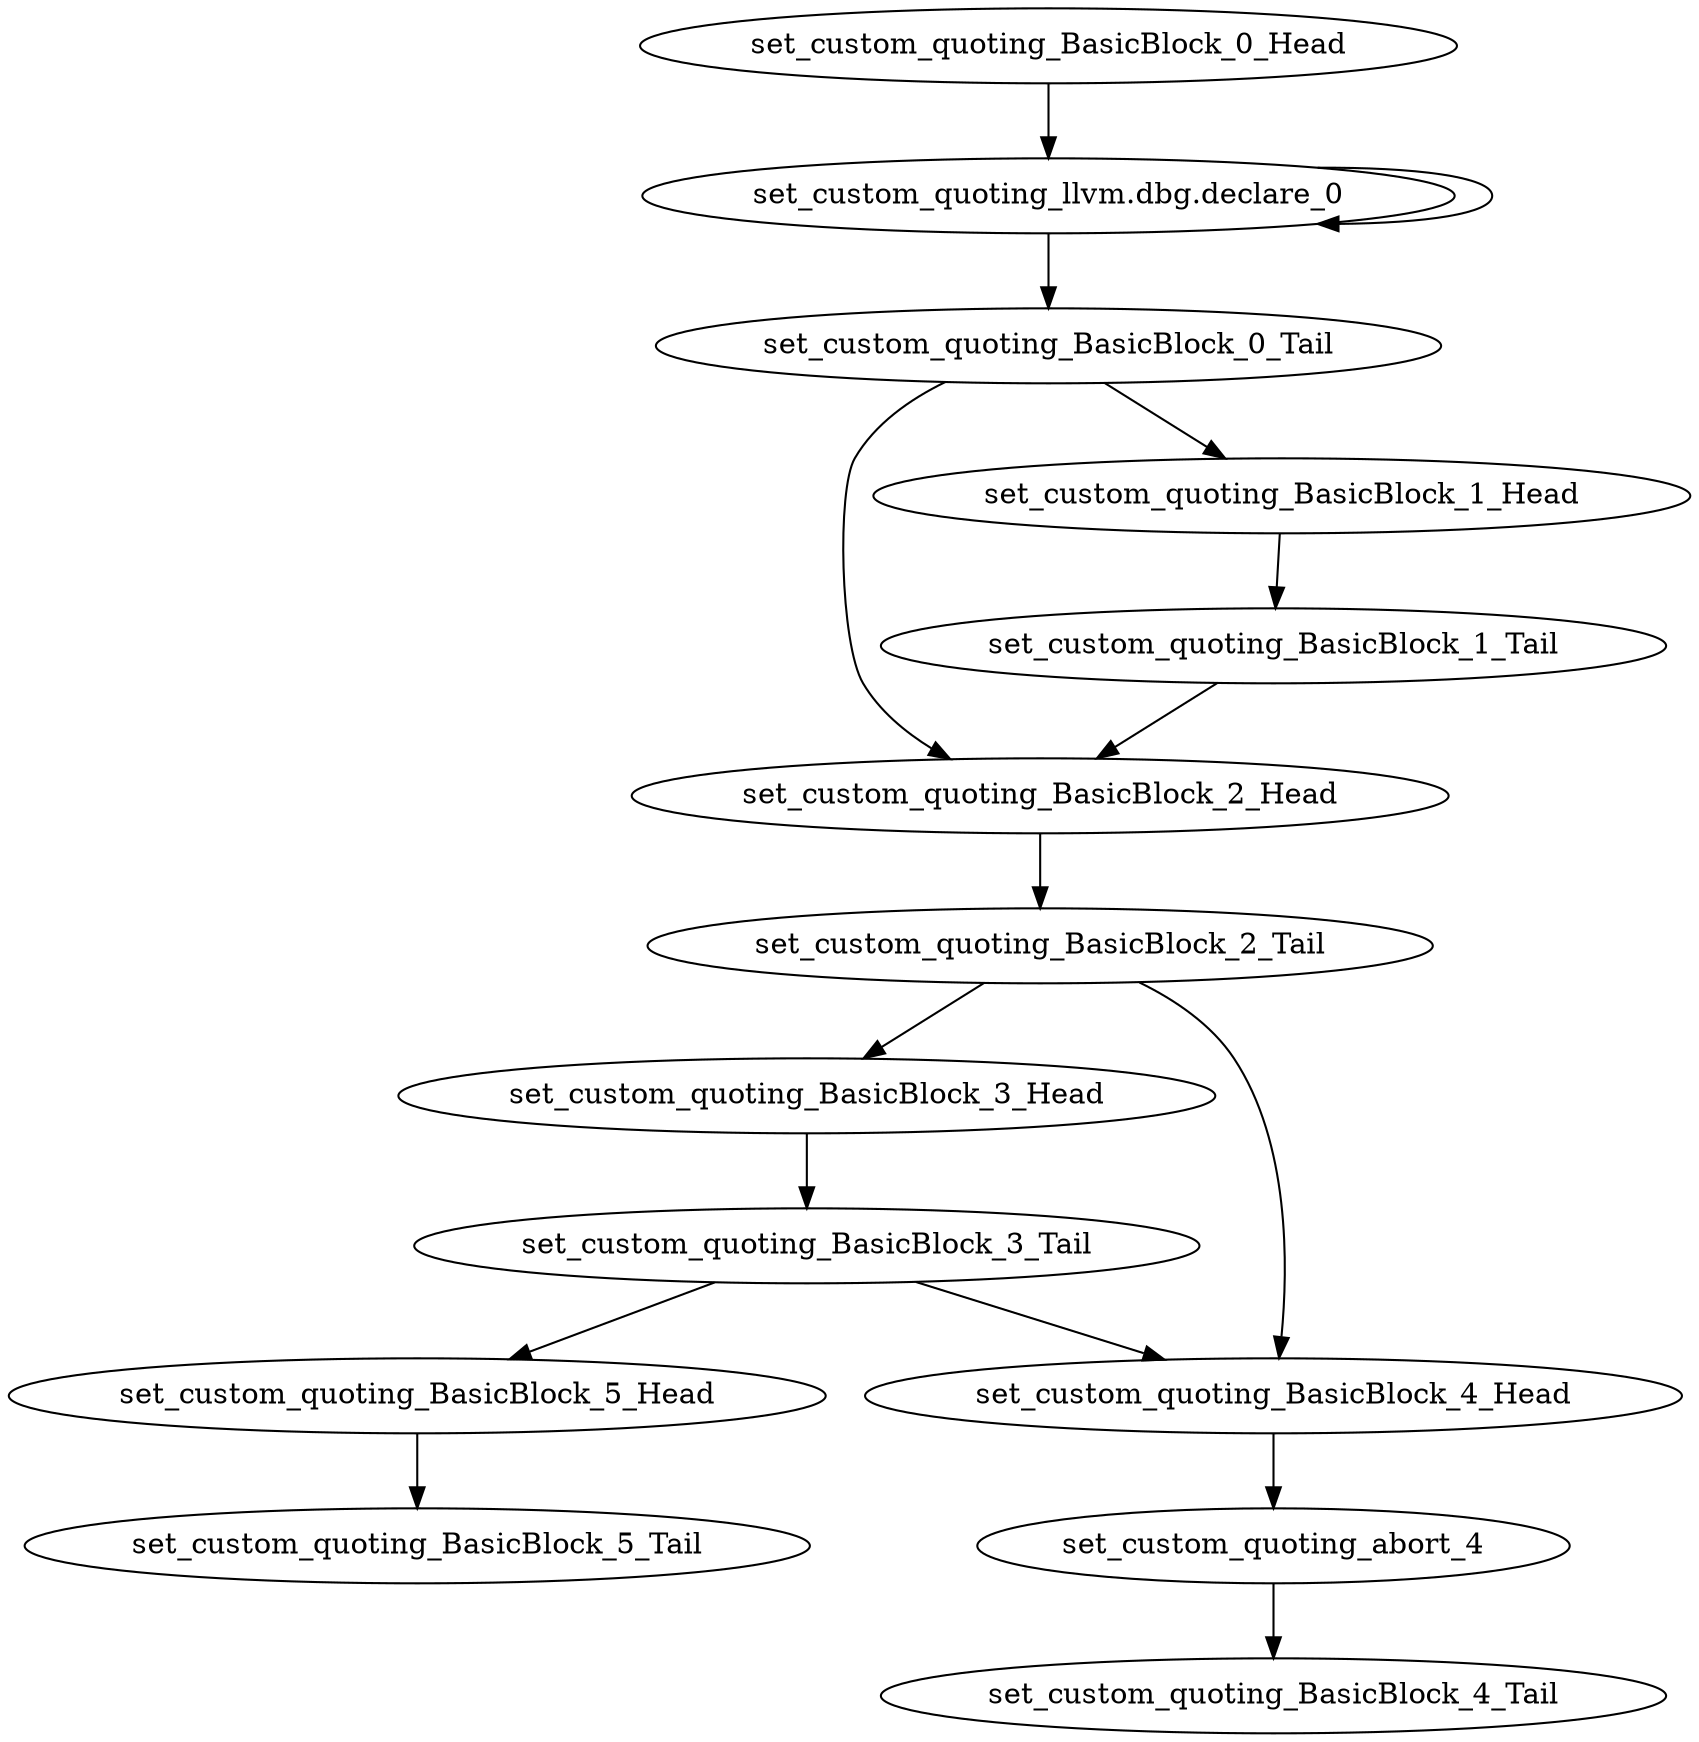 digraph G {
    "set_custom_quoting_llvm.dbg.declare_0" -> "set_custom_quoting_llvm.dbg.declare_0"
    "set_custom_quoting_llvm.dbg.declare_0" -> "set_custom_quoting_BasicBlock_0_Tail"
    "set_custom_quoting_BasicBlock_3_Head" -> "set_custom_quoting_BasicBlock_3_Tail"
    "set_custom_quoting_BasicBlock_1_Tail" -> "set_custom_quoting_BasicBlock_2_Head"
    "set_custom_quoting_BasicBlock_0_Tail" -> "set_custom_quoting_BasicBlock_1_Head"
    "set_custom_quoting_BasicBlock_0_Tail" -> "set_custom_quoting_BasicBlock_2_Head"
    "set_custom_quoting_abort_4" -> "set_custom_quoting_BasicBlock_4_Tail"
    "set_custom_quoting_BasicBlock_4_Head" -> "set_custom_quoting_abort_4"
    "set_custom_quoting_BasicBlock_1_Head" -> "set_custom_quoting_BasicBlock_1_Tail"
    "set_custom_quoting_BasicBlock_2_Tail" -> "set_custom_quoting_BasicBlock_3_Head"
    "set_custom_quoting_BasicBlock_2_Tail" -> "set_custom_quoting_BasicBlock_4_Head"
    "set_custom_quoting_BasicBlock_0_Head" -> "set_custom_quoting_llvm.dbg.declare_0"
    "set_custom_quoting_BasicBlock_3_Tail" -> "set_custom_quoting_BasicBlock_4_Head"
    "set_custom_quoting_BasicBlock_3_Tail" -> "set_custom_quoting_BasicBlock_5_Head"
    "set_custom_quoting_BasicBlock_5_Head" -> "set_custom_quoting_BasicBlock_5_Tail"
    "set_custom_quoting_BasicBlock_2_Head" -> "set_custom_quoting_BasicBlock_2_Tail"
}
